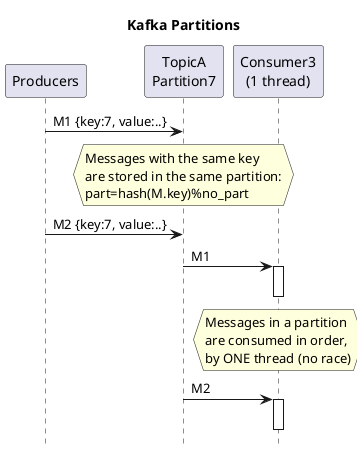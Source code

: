 @startuml
title Kafka Partitions
hide footbox
participant Producers
participant "TopicA\nPartition7" as TA_P7
participant "Consumer3\n(1 thread)" as C3

Producers -> TA_P7: M1 {key:7, value:..}
hnote over TA_P7: Messages with the same key\nare stored in the same partition:\npart=hash(M.key)%no_part
Producers -> TA_P7: M2 {key:7, value:..}
TA_P7->C3++: M1
C3--
hnote over C3: Messages in a partition\nare consumed in order,\nby ONE thread (no race)
TA_P7->C3++: M2
C3--
@enduml
